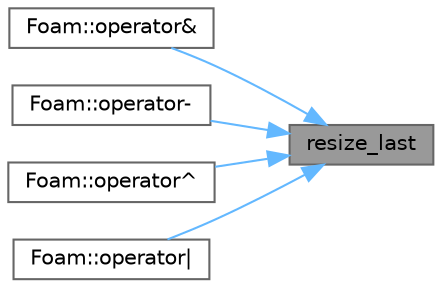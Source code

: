 digraph "resize_last"
{
 // LATEX_PDF_SIZE
  bgcolor="transparent";
  edge [fontname=Helvetica,fontsize=10,labelfontname=Helvetica,labelfontsize=10];
  node [fontname=Helvetica,fontsize=10,shape=box,height=0.2,width=0.4];
  rankdir="RL";
  Node1 [id="Node000001",label="resize_last",height=0.2,width=0.4,color="gray40", fillcolor="grey60", style="filled", fontcolor="black",tooltip=" "];
  Node1 -> Node2 [id="edge1_Node000001_Node000002",dir="back",color="steelblue1",style="solid",tooltip=" "];
  Node2 [id="Node000002",label="Foam::operator&",height=0.2,width=0.4,color="grey40", fillcolor="white", style="filled",URL="$namespaceFoam.html#a75be00f27374f74143101579a8b337ec",tooltip=" "];
  Node1 -> Node3 [id="edge2_Node000001_Node000003",dir="back",color="steelblue1",style="solid",tooltip=" "];
  Node3 [id="Node000003",label="Foam::operator-",height=0.2,width=0.4,color="grey40", fillcolor="white", style="filled",URL="$namespaceFoam.html#a3a453c976f7f659d115b6144624b8714",tooltip=" "];
  Node1 -> Node4 [id="edge3_Node000001_Node000004",dir="back",color="steelblue1",style="solid",tooltip=" "];
  Node4 [id="Node000004",label="Foam::operator^",height=0.2,width=0.4,color="grey40", fillcolor="white", style="filled",URL="$namespaceFoam.html#a74ab0f4100d950549602ae216276a0b6",tooltip=" "];
  Node1 -> Node5 [id="edge4_Node000001_Node000005",dir="back",color="steelblue1",style="solid",tooltip=" "];
  Node5 [id="Node000005",label="Foam::operator\|",height=0.2,width=0.4,color="grey40", fillcolor="white", style="filled",URL="$namespaceFoam.html#a12f5fffe185ce66179a3b0af90bff0fe",tooltip=" "];
}
